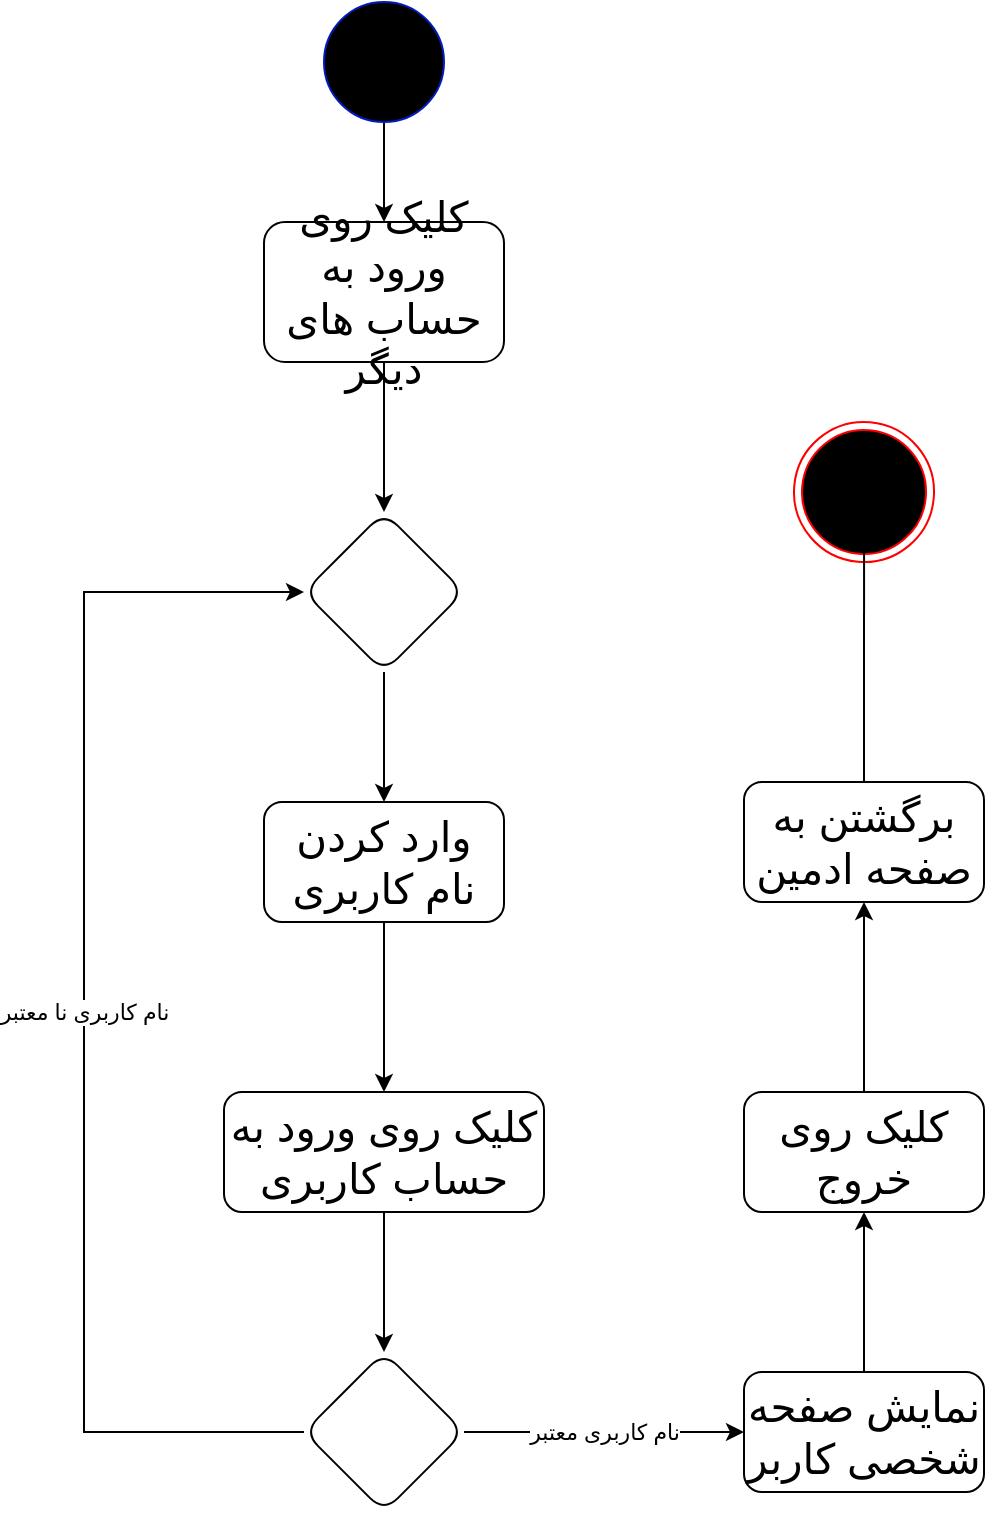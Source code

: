 <mxfile version="20.8.13" type="device"><diagram id="Gvtvb3gUA7v5M_MNE9gx" name="‫صفحه - 1‬"><mxGraphModel dx="699" dy="761" grid="1" gridSize="10" guides="1" tooltips="1" connect="1" arrows="1" fold="1" page="1" pageScale="1" pageWidth="827" pageHeight="1169" math="0" shadow="0"><root><mxCell id="0"/><mxCell id="1" parent="0"/><mxCell id="3x7S-4PCTgubdQqPWtlK-1" style="edgeStyle=orthogonalEdgeStyle;rounded=0;orthogonalLoop=1;jettySize=auto;html=1;exitX=0.5;exitY=1;exitDx=0;exitDy=0;exitPerimeter=0;entryX=0.5;entryY=0;entryDx=0;entryDy=0;" parent="1" source="3x7S-4PCTgubdQqPWtlK-2" target="3x7S-4PCTgubdQqPWtlK-4" edge="1"><mxGeometry relative="1" as="geometry"/></mxCell><mxCell id="3x7S-4PCTgubdQqPWtlK-2" value="" style="verticalLabelPosition=bottom;verticalAlign=top;html=1;shape=mxgraph.flowchart.on-page_reference;fillColor=#000000;fontColor=#ffffff;strokeColor=#001DBC;" parent="1" vertex="1"><mxGeometry x="380" y="340" width="60" height="60" as="geometry"/></mxCell><mxCell id="3x7S-4PCTgubdQqPWtlK-18" value="" style="edgeStyle=orthogonalEdgeStyle;rounded=0;orthogonalLoop=1;jettySize=auto;html=1;" parent="1" source="3x7S-4PCTgubdQqPWtlK-4" target="3x7S-4PCTgubdQqPWtlK-17" edge="1"><mxGeometry relative="1" as="geometry"/></mxCell><mxCell id="3x7S-4PCTgubdQqPWtlK-4" value="کلیک روی ورود به حساب های دیگر" style="rounded=1;whiteSpace=wrap;html=1;fontSize=21;" parent="1" vertex="1"><mxGeometry x="350" y="450" width="120" height="70" as="geometry"/></mxCell><mxCell id="3x7S-4PCTgubdQqPWtlK-5" value="" style="ellipse;html=1;shape=endState;fillColor=#000000;strokeColor=#ff0000;strokeWidth=1;fontSize=20;rotation=5;" parent="1" vertex="1"><mxGeometry x="615" y="550" width="70" height="70" as="geometry"/></mxCell><mxCell id="3x7S-4PCTgubdQqPWtlK-13" value="" style="edgeStyle=orthogonalEdgeStyle;rounded=0;orthogonalLoop=1;jettySize=auto;html=1;" parent="1" source="3x7S-4PCTgubdQqPWtlK-8" target="3x7S-4PCTgubdQqPWtlK-12" edge="1"><mxGeometry relative="1" as="geometry"/></mxCell><mxCell id="3x7S-4PCTgubdQqPWtlK-8" value="وارد کردن نام کاربری" style="whiteSpace=wrap;html=1;fontSize=21;rounded=1;" parent="1" vertex="1"><mxGeometry x="350" y="740" width="120" height="60" as="geometry"/></mxCell><mxCell id="3x7S-4PCTgubdQqPWtlK-15" value="" style="edgeStyle=orthogonalEdgeStyle;rounded=0;orthogonalLoop=1;jettySize=auto;html=1;" parent="1" source="3x7S-4PCTgubdQqPWtlK-12" target="3x7S-4PCTgubdQqPWtlK-14" edge="1"><mxGeometry relative="1" as="geometry"/></mxCell><mxCell id="3x7S-4PCTgubdQqPWtlK-12" value="کلیک روی ورود به حساب کاربری" style="whiteSpace=wrap;html=1;fontSize=21;rounded=1;" parent="1" vertex="1"><mxGeometry x="330" y="885" width="160" height="60" as="geometry"/></mxCell><mxCell id="3x7S-4PCTgubdQqPWtlK-21" value="نام کاربری نا معتبر" style="edgeStyle=orthogonalEdgeStyle;rounded=0;orthogonalLoop=1;jettySize=auto;html=1;exitX=0;exitY=0.5;exitDx=0;exitDy=0;entryX=0;entryY=0.5;entryDx=0;entryDy=0;" parent="1" source="3x7S-4PCTgubdQqPWtlK-14" target="3x7S-4PCTgubdQqPWtlK-17" edge="1"><mxGeometry relative="1" as="geometry"><Array as="points"><mxPoint x="260" y="1055"/><mxPoint x="260" y="635"/></Array></mxGeometry></mxCell><mxCell id="3x7S-4PCTgubdQqPWtlK-23" value="نام کاربری معتبر" style="edgeStyle=orthogonalEdgeStyle;rounded=0;orthogonalLoop=1;jettySize=auto;html=1;" parent="1" source="3x7S-4PCTgubdQqPWtlK-14" target="3x7S-4PCTgubdQqPWtlK-22" edge="1"><mxGeometry relative="1" as="geometry"/></mxCell><mxCell id="3x7S-4PCTgubdQqPWtlK-14" value="" style="rhombus;whiteSpace=wrap;html=1;fontSize=21;rounded=1;" parent="1" vertex="1"><mxGeometry x="370" y="1015" width="80" height="80" as="geometry"/></mxCell><mxCell id="3x7S-4PCTgubdQqPWtlK-19" style="edgeStyle=orthogonalEdgeStyle;rounded=0;orthogonalLoop=1;jettySize=auto;html=1;exitX=0.5;exitY=1;exitDx=0;exitDy=0;entryX=0.5;entryY=0;entryDx=0;entryDy=0;" parent="1" source="3x7S-4PCTgubdQqPWtlK-17" target="3x7S-4PCTgubdQqPWtlK-8" edge="1"><mxGeometry relative="1" as="geometry"/></mxCell><mxCell id="3x7S-4PCTgubdQqPWtlK-17" value="" style="rhombus;whiteSpace=wrap;html=1;fontSize=21;rounded=1;" parent="1" vertex="1"><mxGeometry x="370" y="595" width="80" height="80" as="geometry"/></mxCell><mxCell id="3x7S-4PCTgubdQqPWtlK-25" value="" style="edgeStyle=orthogonalEdgeStyle;rounded=0;orthogonalLoop=1;jettySize=auto;html=1;" parent="1" source="3x7S-4PCTgubdQqPWtlK-22" target="3x7S-4PCTgubdQqPWtlK-24" edge="1"><mxGeometry relative="1" as="geometry"/></mxCell><mxCell id="3x7S-4PCTgubdQqPWtlK-22" value="نمایش صفحه شخصی کاربر" style="whiteSpace=wrap;html=1;fontSize=21;rounded=1;" parent="1" vertex="1"><mxGeometry x="590" y="1025" width="120" height="60" as="geometry"/></mxCell><mxCell id="3x7S-4PCTgubdQqPWtlK-27" value="" style="edgeStyle=orthogonalEdgeStyle;rounded=0;orthogonalLoop=1;jettySize=auto;html=1;" parent="1" source="3x7S-4PCTgubdQqPWtlK-24" target="3x7S-4PCTgubdQqPWtlK-26" edge="1"><mxGeometry relative="1" as="geometry"/></mxCell><mxCell id="3x7S-4PCTgubdQqPWtlK-24" value="کلیک روی خروج" style="whiteSpace=wrap;html=1;fontSize=21;rounded=1;" parent="1" vertex="1"><mxGeometry x="590" y="885" width="120" height="60" as="geometry"/></mxCell><mxCell id="3x7S-4PCTgubdQqPWtlK-30" style="edgeStyle=orthogonalEdgeStyle;rounded=0;orthogonalLoop=1;jettySize=auto;html=1;exitX=0.5;exitY=0;exitDx=0;exitDy=0;entryX=0.519;entryY=0.713;entryDx=0;entryDy=0;entryPerimeter=0;" parent="1" source="3x7S-4PCTgubdQqPWtlK-26" target="3x7S-4PCTgubdQqPWtlK-5" edge="1"><mxGeometry relative="1" as="geometry"/></mxCell><mxCell id="3x7S-4PCTgubdQqPWtlK-26" value="برگشتن به صفحه ادمین" style="whiteSpace=wrap;html=1;fontSize=21;rounded=1;" parent="1" vertex="1"><mxGeometry x="590" y="730" width="120" height="60" as="geometry"/></mxCell></root></mxGraphModel></diagram></mxfile>